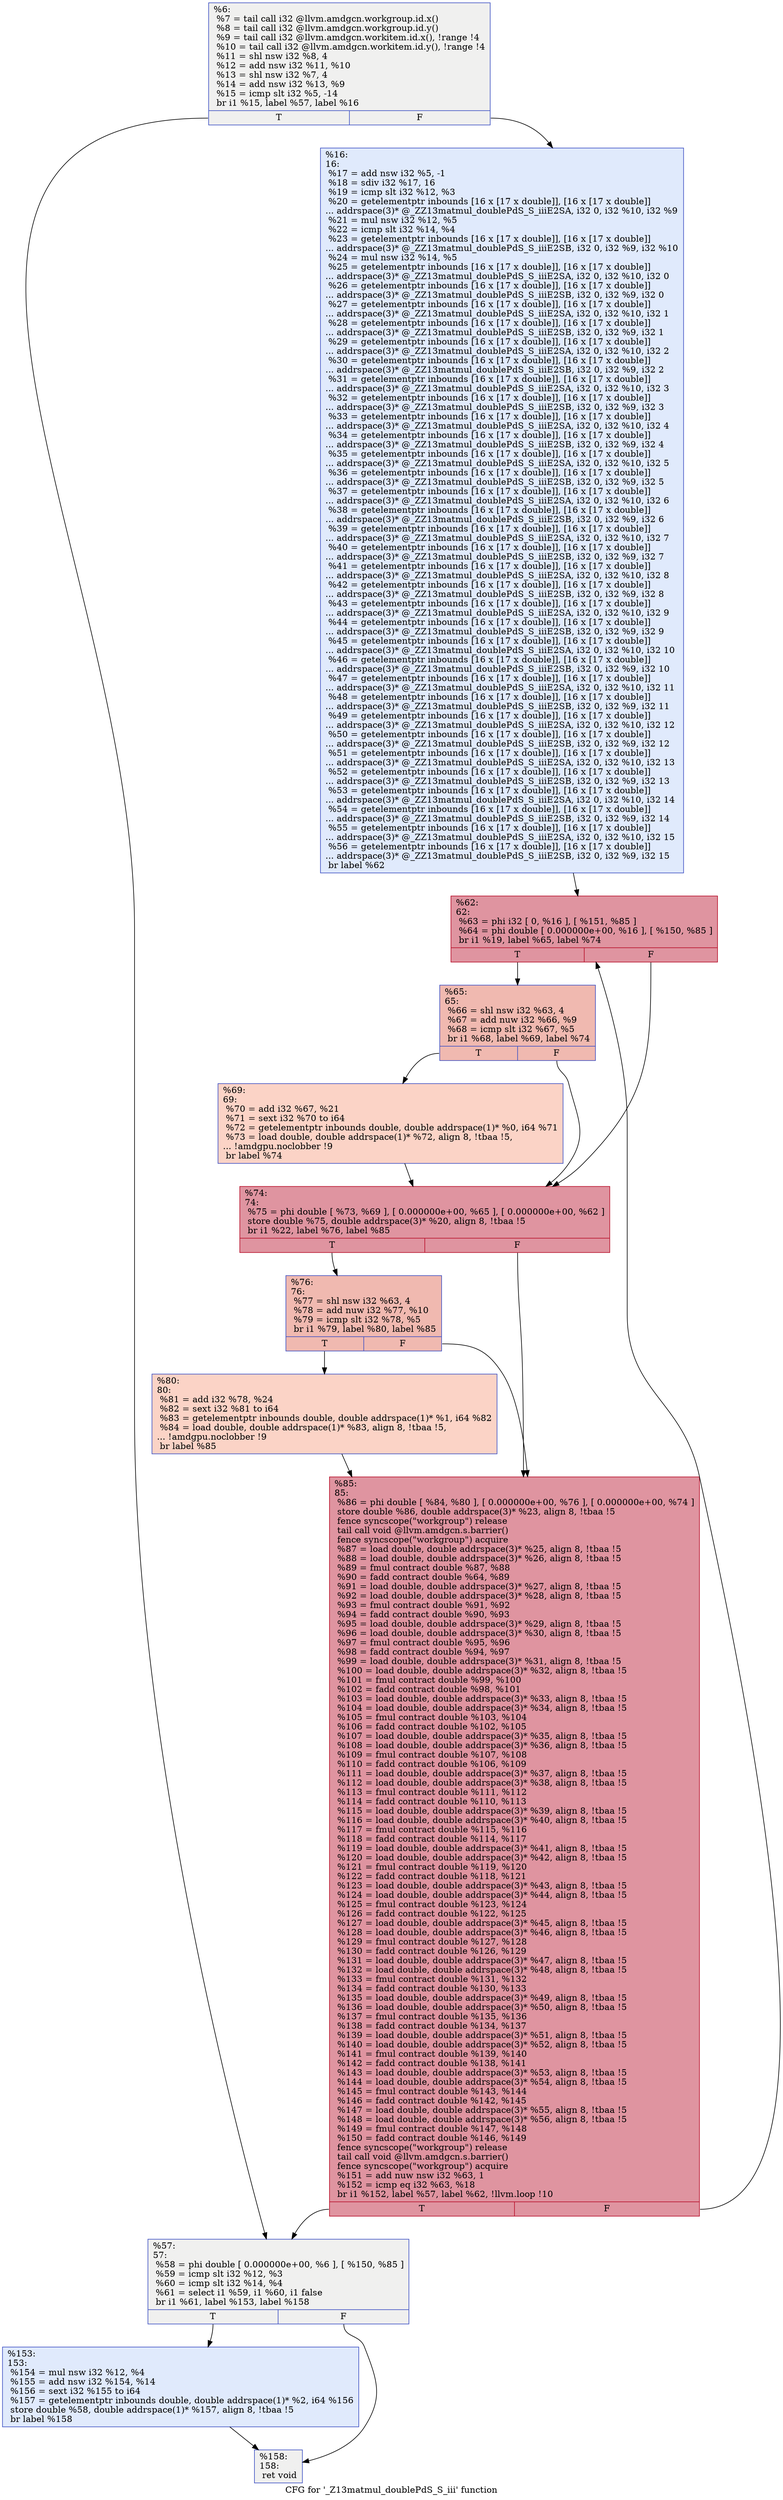 digraph "CFG for '_Z13matmul_doublePdS_S_iii' function" {
	label="CFG for '_Z13matmul_doublePdS_S_iii' function";

	Node0x52ed780 [shape=record,color="#3d50c3ff", style=filled, fillcolor="#dedcdb70",label="{%6:\l  %7 = tail call i32 @llvm.amdgcn.workgroup.id.x()\l  %8 = tail call i32 @llvm.amdgcn.workgroup.id.y()\l  %9 = tail call i32 @llvm.amdgcn.workitem.id.x(), !range !4\l  %10 = tail call i32 @llvm.amdgcn.workitem.id.y(), !range !4\l  %11 = shl nsw i32 %8, 4\l  %12 = add nsw i32 %11, %10\l  %13 = shl nsw i32 %7, 4\l  %14 = add nsw i32 %13, %9\l  %15 = icmp slt i32 %5, -14\l  br i1 %15, label %57, label %16\l|{<s0>T|<s1>F}}"];
	Node0x52ed780:s0 -> Node0x52efa70;
	Node0x52ed780:s1 -> Node0x52efb00;
	Node0x52efb00 [shape=record,color="#3d50c3ff", style=filled, fillcolor="#b9d0f970",label="{%16:\l16:                                               \l  %17 = add nsw i32 %5, -1\l  %18 = sdiv i32 %17, 16\l  %19 = icmp slt i32 %12, %3\l  %20 = getelementptr inbounds [16 x [17 x double]], [16 x [17 x double]]\l... addrspace(3)* @_ZZ13matmul_doublePdS_S_iiiE2SA, i32 0, i32 %10, i32 %9\l  %21 = mul nsw i32 %12, %5\l  %22 = icmp slt i32 %14, %4\l  %23 = getelementptr inbounds [16 x [17 x double]], [16 x [17 x double]]\l... addrspace(3)* @_ZZ13matmul_doublePdS_S_iiiE2SB, i32 0, i32 %9, i32 %10\l  %24 = mul nsw i32 %14, %5\l  %25 = getelementptr inbounds [16 x [17 x double]], [16 x [17 x double]]\l... addrspace(3)* @_ZZ13matmul_doublePdS_S_iiiE2SA, i32 0, i32 %10, i32 0\l  %26 = getelementptr inbounds [16 x [17 x double]], [16 x [17 x double]]\l... addrspace(3)* @_ZZ13matmul_doublePdS_S_iiiE2SB, i32 0, i32 %9, i32 0\l  %27 = getelementptr inbounds [16 x [17 x double]], [16 x [17 x double]]\l... addrspace(3)* @_ZZ13matmul_doublePdS_S_iiiE2SA, i32 0, i32 %10, i32 1\l  %28 = getelementptr inbounds [16 x [17 x double]], [16 x [17 x double]]\l... addrspace(3)* @_ZZ13matmul_doublePdS_S_iiiE2SB, i32 0, i32 %9, i32 1\l  %29 = getelementptr inbounds [16 x [17 x double]], [16 x [17 x double]]\l... addrspace(3)* @_ZZ13matmul_doublePdS_S_iiiE2SA, i32 0, i32 %10, i32 2\l  %30 = getelementptr inbounds [16 x [17 x double]], [16 x [17 x double]]\l... addrspace(3)* @_ZZ13matmul_doublePdS_S_iiiE2SB, i32 0, i32 %9, i32 2\l  %31 = getelementptr inbounds [16 x [17 x double]], [16 x [17 x double]]\l... addrspace(3)* @_ZZ13matmul_doublePdS_S_iiiE2SA, i32 0, i32 %10, i32 3\l  %32 = getelementptr inbounds [16 x [17 x double]], [16 x [17 x double]]\l... addrspace(3)* @_ZZ13matmul_doublePdS_S_iiiE2SB, i32 0, i32 %9, i32 3\l  %33 = getelementptr inbounds [16 x [17 x double]], [16 x [17 x double]]\l... addrspace(3)* @_ZZ13matmul_doublePdS_S_iiiE2SA, i32 0, i32 %10, i32 4\l  %34 = getelementptr inbounds [16 x [17 x double]], [16 x [17 x double]]\l... addrspace(3)* @_ZZ13matmul_doublePdS_S_iiiE2SB, i32 0, i32 %9, i32 4\l  %35 = getelementptr inbounds [16 x [17 x double]], [16 x [17 x double]]\l... addrspace(3)* @_ZZ13matmul_doublePdS_S_iiiE2SA, i32 0, i32 %10, i32 5\l  %36 = getelementptr inbounds [16 x [17 x double]], [16 x [17 x double]]\l... addrspace(3)* @_ZZ13matmul_doublePdS_S_iiiE2SB, i32 0, i32 %9, i32 5\l  %37 = getelementptr inbounds [16 x [17 x double]], [16 x [17 x double]]\l... addrspace(3)* @_ZZ13matmul_doublePdS_S_iiiE2SA, i32 0, i32 %10, i32 6\l  %38 = getelementptr inbounds [16 x [17 x double]], [16 x [17 x double]]\l... addrspace(3)* @_ZZ13matmul_doublePdS_S_iiiE2SB, i32 0, i32 %9, i32 6\l  %39 = getelementptr inbounds [16 x [17 x double]], [16 x [17 x double]]\l... addrspace(3)* @_ZZ13matmul_doublePdS_S_iiiE2SA, i32 0, i32 %10, i32 7\l  %40 = getelementptr inbounds [16 x [17 x double]], [16 x [17 x double]]\l... addrspace(3)* @_ZZ13matmul_doublePdS_S_iiiE2SB, i32 0, i32 %9, i32 7\l  %41 = getelementptr inbounds [16 x [17 x double]], [16 x [17 x double]]\l... addrspace(3)* @_ZZ13matmul_doublePdS_S_iiiE2SA, i32 0, i32 %10, i32 8\l  %42 = getelementptr inbounds [16 x [17 x double]], [16 x [17 x double]]\l... addrspace(3)* @_ZZ13matmul_doublePdS_S_iiiE2SB, i32 0, i32 %9, i32 8\l  %43 = getelementptr inbounds [16 x [17 x double]], [16 x [17 x double]]\l... addrspace(3)* @_ZZ13matmul_doublePdS_S_iiiE2SA, i32 0, i32 %10, i32 9\l  %44 = getelementptr inbounds [16 x [17 x double]], [16 x [17 x double]]\l... addrspace(3)* @_ZZ13matmul_doublePdS_S_iiiE2SB, i32 0, i32 %9, i32 9\l  %45 = getelementptr inbounds [16 x [17 x double]], [16 x [17 x double]]\l... addrspace(3)* @_ZZ13matmul_doublePdS_S_iiiE2SA, i32 0, i32 %10, i32 10\l  %46 = getelementptr inbounds [16 x [17 x double]], [16 x [17 x double]]\l... addrspace(3)* @_ZZ13matmul_doublePdS_S_iiiE2SB, i32 0, i32 %9, i32 10\l  %47 = getelementptr inbounds [16 x [17 x double]], [16 x [17 x double]]\l... addrspace(3)* @_ZZ13matmul_doublePdS_S_iiiE2SA, i32 0, i32 %10, i32 11\l  %48 = getelementptr inbounds [16 x [17 x double]], [16 x [17 x double]]\l... addrspace(3)* @_ZZ13matmul_doublePdS_S_iiiE2SB, i32 0, i32 %9, i32 11\l  %49 = getelementptr inbounds [16 x [17 x double]], [16 x [17 x double]]\l... addrspace(3)* @_ZZ13matmul_doublePdS_S_iiiE2SA, i32 0, i32 %10, i32 12\l  %50 = getelementptr inbounds [16 x [17 x double]], [16 x [17 x double]]\l... addrspace(3)* @_ZZ13matmul_doublePdS_S_iiiE2SB, i32 0, i32 %9, i32 12\l  %51 = getelementptr inbounds [16 x [17 x double]], [16 x [17 x double]]\l... addrspace(3)* @_ZZ13matmul_doublePdS_S_iiiE2SA, i32 0, i32 %10, i32 13\l  %52 = getelementptr inbounds [16 x [17 x double]], [16 x [17 x double]]\l... addrspace(3)* @_ZZ13matmul_doublePdS_S_iiiE2SB, i32 0, i32 %9, i32 13\l  %53 = getelementptr inbounds [16 x [17 x double]], [16 x [17 x double]]\l... addrspace(3)* @_ZZ13matmul_doublePdS_S_iiiE2SA, i32 0, i32 %10, i32 14\l  %54 = getelementptr inbounds [16 x [17 x double]], [16 x [17 x double]]\l... addrspace(3)* @_ZZ13matmul_doublePdS_S_iiiE2SB, i32 0, i32 %9, i32 14\l  %55 = getelementptr inbounds [16 x [17 x double]], [16 x [17 x double]]\l... addrspace(3)* @_ZZ13matmul_doublePdS_S_iiiE2SA, i32 0, i32 %10, i32 15\l  %56 = getelementptr inbounds [16 x [17 x double]], [16 x [17 x double]]\l... addrspace(3)* @_ZZ13matmul_doublePdS_S_iiiE2SB, i32 0, i32 %9, i32 15\l  br label %62\l}"];
	Node0x52efb00 -> Node0x52eff00;
	Node0x52efa70 [shape=record,color="#3d50c3ff", style=filled, fillcolor="#dedcdb70",label="{%57:\l57:                                               \l  %58 = phi double [ 0.000000e+00, %6 ], [ %150, %85 ]\l  %59 = icmp slt i32 %12, %3\l  %60 = icmp slt i32 %14, %4\l  %61 = select i1 %59, i1 %60, i1 false\l  br i1 %61, label %153, label %158\l|{<s0>T|<s1>F}}"];
	Node0x52efa70:s0 -> Node0x52f30a0;
	Node0x52efa70:s1 -> Node0x52f3130;
	Node0x52eff00 [shape=record,color="#b70d28ff", style=filled, fillcolor="#b70d2870",label="{%62:\l62:                                               \l  %63 = phi i32 [ 0, %16 ], [ %151, %85 ]\l  %64 = phi double [ 0.000000e+00, %16 ], [ %150, %85 ]\l  br i1 %19, label %65, label %74\l|{<s0>T|<s1>F}}"];
	Node0x52eff00:s0 -> Node0x52f0a20;
	Node0x52eff00:s1 -> Node0x52f0ab0;
	Node0x52f0a20 [shape=record,color="#3d50c3ff", style=filled, fillcolor="#de614d70",label="{%65:\l65:                                               \l  %66 = shl nsw i32 %63, 4\l  %67 = add nuw i32 %66, %9\l  %68 = icmp slt i32 %67, %5\l  br i1 %68, label %69, label %74\l|{<s0>T|<s1>F}}"];
	Node0x52f0a20:s0 -> Node0x52f39c0;
	Node0x52f0a20:s1 -> Node0x52f0ab0;
	Node0x52f39c0 [shape=record,color="#3d50c3ff", style=filled, fillcolor="#f59c7d70",label="{%69:\l69:                                               \l  %70 = add i32 %67, %21\l  %71 = sext i32 %70 to i64\l  %72 = getelementptr inbounds double, double addrspace(1)* %0, i64 %71\l  %73 = load double, double addrspace(1)* %72, align 8, !tbaa !5,\l... !amdgpu.noclobber !9\l  br label %74\l}"];
	Node0x52f39c0 -> Node0x52f0ab0;
	Node0x52f0ab0 [shape=record,color="#b70d28ff", style=filled, fillcolor="#b70d2870",label="{%74:\l74:                                               \l  %75 = phi double [ %73, %69 ], [ 0.000000e+00, %65 ], [ 0.000000e+00, %62 ]\l  store double %75, double addrspace(3)* %20, align 8, !tbaa !5\l  br i1 %22, label %76, label %85\l|{<s0>T|<s1>F}}"];
	Node0x52f0ab0:s0 -> Node0x52f4720;
	Node0x52f0ab0:s1 -> Node0x52f2d60;
	Node0x52f4720 [shape=record,color="#3d50c3ff", style=filled, fillcolor="#de614d70",label="{%76:\l76:                                               \l  %77 = shl nsw i32 %63, 4\l  %78 = add nuw i32 %77, %10\l  %79 = icmp slt i32 %78, %5\l  br i1 %79, label %80, label %85\l|{<s0>T|<s1>F}}"];
	Node0x52f4720:s0 -> Node0x52f49d0;
	Node0x52f4720:s1 -> Node0x52f2d60;
	Node0x52f49d0 [shape=record,color="#3d50c3ff", style=filled, fillcolor="#f59c7d70",label="{%80:\l80:                                               \l  %81 = add i32 %78, %24\l  %82 = sext i32 %81 to i64\l  %83 = getelementptr inbounds double, double addrspace(1)* %1, i64 %82\l  %84 = load double, double addrspace(1)* %83, align 8, !tbaa !5,\l... !amdgpu.noclobber !9\l  br label %85\l}"];
	Node0x52f49d0 -> Node0x52f2d60;
	Node0x52f2d60 [shape=record,color="#b70d28ff", style=filled, fillcolor="#b70d2870",label="{%85:\l85:                                               \l  %86 = phi double [ %84, %80 ], [ 0.000000e+00, %76 ], [ 0.000000e+00, %74 ]\l  store double %86, double addrspace(3)* %23, align 8, !tbaa !5\l  fence syncscope(\"workgroup\") release\l  tail call void @llvm.amdgcn.s.barrier()\l  fence syncscope(\"workgroup\") acquire\l  %87 = load double, double addrspace(3)* %25, align 8, !tbaa !5\l  %88 = load double, double addrspace(3)* %26, align 8, !tbaa !5\l  %89 = fmul contract double %87, %88\l  %90 = fadd contract double %64, %89\l  %91 = load double, double addrspace(3)* %27, align 8, !tbaa !5\l  %92 = load double, double addrspace(3)* %28, align 8, !tbaa !5\l  %93 = fmul contract double %91, %92\l  %94 = fadd contract double %90, %93\l  %95 = load double, double addrspace(3)* %29, align 8, !tbaa !5\l  %96 = load double, double addrspace(3)* %30, align 8, !tbaa !5\l  %97 = fmul contract double %95, %96\l  %98 = fadd contract double %94, %97\l  %99 = load double, double addrspace(3)* %31, align 8, !tbaa !5\l  %100 = load double, double addrspace(3)* %32, align 8, !tbaa !5\l  %101 = fmul contract double %99, %100\l  %102 = fadd contract double %98, %101\l  %103 = load double, double addrspace(3)* %33, align 8, !tbaa !5\l  %104 = load double, double addrspace(3)* %34, align 8, !tbaa !5\l  %105 = fmul contract double %103, %104\l  %106 = fadd contract double %102, %105\l  %107 = load double, double addrspace(3)* %35, align 8, !tbaa !5\l  %108 = load double, double addrspace(3)* %36, align 8, !tbaa !5\l  %109 = fmul contract double %107, %108\l  %110 = fadd contract double %106, %109\l  %111 = load double, double addrspace(3)* %37, align 8, !tbaa !5\l  %112 = load double, double addrspace(3)* %38, align 8, !tbaa !5\l  %113 = fmul contract double %111, %112\l  %114 = fadd contract double %110, %113\l  %115 = load double, double addrspace(3)* %39, align 8, !tbaa !5\l  %116 = load double, double addrspace(3)* %40, align 8, !tbaa !5\l  %117 = fmul contract double %115, %116\l  %118 = fadd contract double %114, %117\l  %119 = load double, double addrspace(3)* %41, align 8, !tbaa !5\l  %120 = load double, double addrspace(3)* %42, align 8, !tbaa !5\l  %121 = fmul contract double %119, %120\l  %122 = fadd contract double %118, %121\l  %123 = load double, double addrspace(3)* %43, align 8, !tbaa !5\l  %124 = load double, double addrspace(3)* %44, align 8, !tbaa !5\l  %125 = fmul contract double %123, %124\l  %126 = fadd contract double %122, %125\l  %127 = load double, double addrspace(3)* %45, align 8, !tbaa !5\l  %128 = load double, double addrspace(3)* %46, align 8, !tbaa !5\l  %129 = fmul contract double %127, %128\l  %130 = fadd contract double %126, %129\l  %131 = load double, double addrspace(3)* %47, align 8, !tbaa !5\l  %132 = load double, double addrspace(3)* %48, align 8, !tbaa !5\l  %133 = fmul contract double %131, %132\l  %134 = fadd contract double %130, %133\l  %135 = load double, double addrspace(3)* %49, align 8, !tbaa !5\l  %136 = load double, double addrspace(3)* %50, align 8, !tbaa !5\l  %137 = fmul contract double %135, %136\l  %138 = fadd contract double %134, %137\l  %139 = load double, double addrspace(3)* %51, align 8, !tbaa !5\l  %140 = load double, double addrspace(3)* %52, align 8, !tbaa !5\l  %141 = fmul contract double %139, %140\l  %142 = fadd contract double %138, %141\l  %143 = load double, double addrspace(3)* %53, align 8, !tbaa !5\l  %144 = load double, double addrspace(3)* %54, align 8, !tbaa !5\l  %145 = fmul contract double %143, %144\l  %146 = fadd contract double %142, %145\l  %147 = load double, double addrspace(3)* %55, align 8, !tbaa !5\l  %148 = load double, double addrspace(3)* %56, align 8, !tbaa !5\l  %149 = fmul contract double %147, %148\l  %150 = fadd contract double %146, %149\l  fence syncscope(\"workgroup\") release\l  tail call void @llvm.amdgcn.s.barrier()\l  fence syncscope(\"workgroup\") acquire\l  %151 = add nuw nsw i32 %63, 1\l  %152 = icmp eq i32 %63, %18\l  br i1 %152, label %57, label %62, !llvm.loop !10\l|{<s0>T|<s1>F}}"];
	Node0x52f2d60:s0 -> Node0x52efa70;
	Node0x52f2d60:s1 -> Node0x52eff00;
	Node0x52f30a0 [shape=record,color="#3d50c3ff", style=filled, fillcolor="#b9d0f970",label="{%153:\l153:                                              \l  %154 = mul nsw i32 %12, %4\l  %155 = add nsw i32 %154, %14\l  %156 = sext i32 %155 to i64\l  %157 = getelementptr inbounds double, double addrspace(1)* %2, i64 %156\l  store double %58, double addrspace(1)* %157, align 8, !tbaa !5\l  br label %158\l}"];
	Node0x52f30a0 -> Node0x52f3130;
	Node0x52f3130 [shape=record,color="#3d50c3ff", style=filled, fillcolor="#dedcdb70",label="{%158:\l158:                                              \l  ret void\l}"];
}
